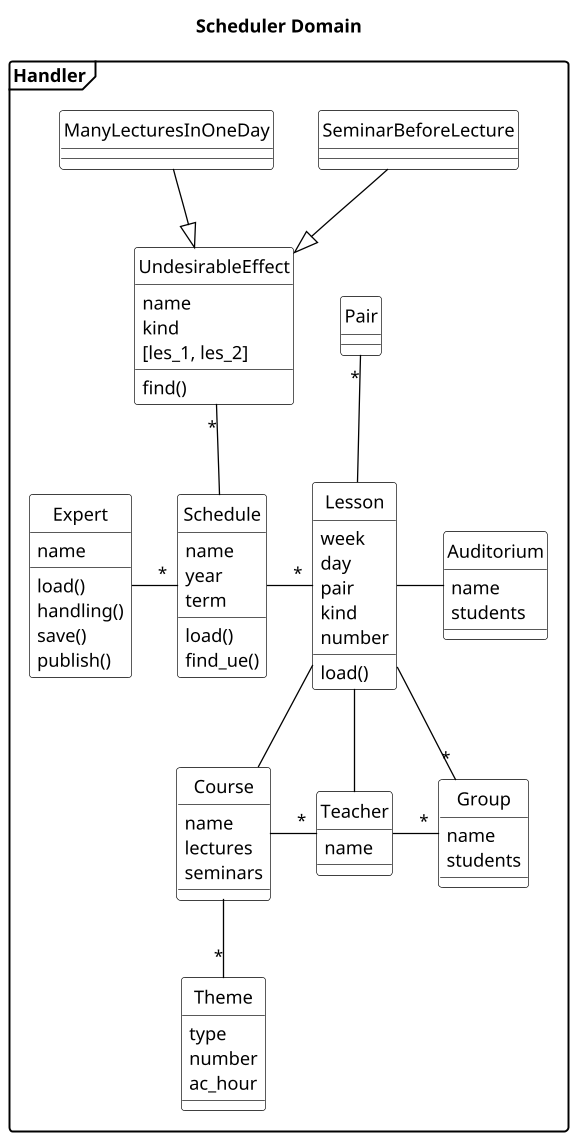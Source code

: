 PlantUML
@startuml
title Scheduler Domain
skinparam class {
BackgroundColor White
ArrowColor Black
BorderColor Black
}
skinparam object {
BackgroundColor White
ArrowColor Black
BorderColor Black
}
hide circle
'hide members
scale 1.3
skinparam DefaultTextAlignment left
skinparam shadowing false
'skinparam monochrome true
skinparam packageStyle frame

package Handler {

class UndesirableEffect{
name
kind
[les_1, les_2]
find()
}
class SeminarBeforeLecture{
}
class ManyLecturesInOneDay{
}
class Expert{
name
load()
handling()
save()
publish()
}
class Schedule{
name
year
term
load()
find_ue()
}
class Lesson{
week
day
pair
kind
number
load()
}
class Teacher{
name
'e-mail
}
class Course{
name
lectures
seminars
'workload
}
class Pair {
'id
'begin
'finish
'}
'class Student{
'id
'e-mail
}
class Group{
name
students
'students
}
'class Building {
'name
'}
class Auditorium {
name
students
'address
}
class Theme{
type
number
ac_hour
}

Expert -"*" Schedule
Schedule -"*" Lesson
UndesirableEffect "*"--Schedule
Lesson  --"*"  Group
SeminarBeforeLecture --|> UndesirableEffect
Lesson --Teacher
ManyLecturesInOneDay --|> UndesirableEffect
Lesson --  Course
Teacher -"*" Group
Pair "*"-- Lesson
Course --"*" Theme
Lesson - Auditorium
Course -"*" Teacher
'Building -- Auditorium
'Building "2"-"1" Transfer
'Group -"*" Student
'Lesson --Transfer
@enduml

Смысл терминов:
workload - нагрузка
UndesirableEffect - Предупреждение
Error – Ошибка
Schedule - Расписание
   term - семестр
Lesson – Занятие
   face-to-face - очное
Pair -  Пара
Group - Группа
Student - Студент
Building  - Корпус
Auditorium - Аудитория
Transfer  - Трансфер
Route – маршрут
Course - Рабочая программа
Teacher - Преподаватель
Expert - Эксперт
    handling - обработка
Route – маршрут





